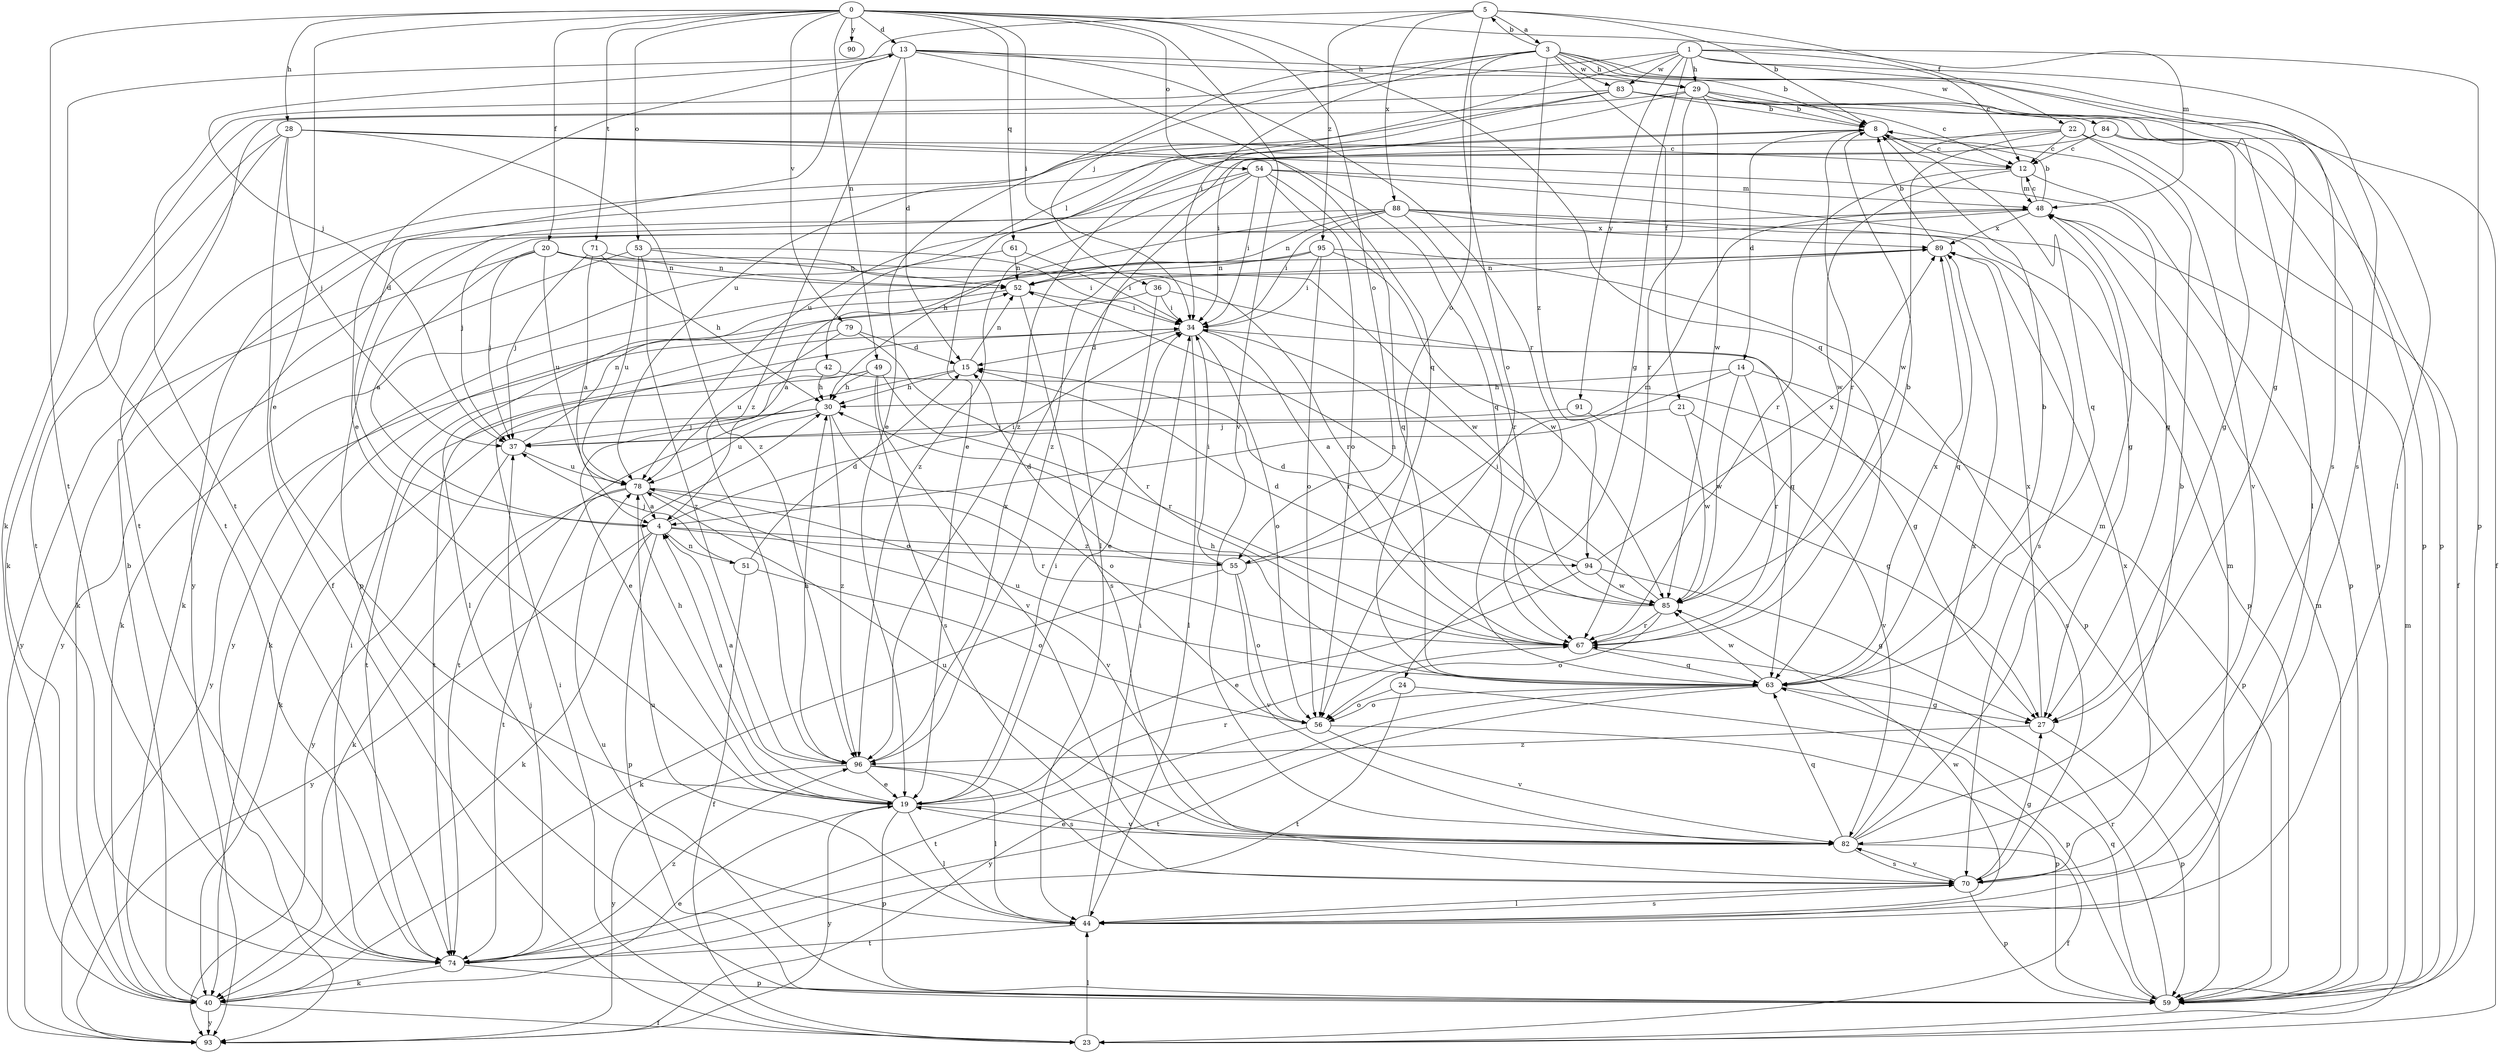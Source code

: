 strict digraph  {
0;
1;
3;
4;
5;
8;
12;
13;
14;
15;
19;
20;
21;
22;
23;
24;
27;
28;
29;
30;
34;
36;
37;
40;
42;
44;
48;
49;
51;
52;
53;
54;
55;
56;
59;
61;
63;
67;
70;
71;
74;
78;
79;
82;
83;
84;
85;
88;
89;
90;
91;
93;
94;
95;
96;
0 -> 13  [label=d];
0 -> 19  [label=e];
0 -> 20  [label=f];
0 -> 28  [label=h];
0 -> 34  [label=i];
0 -> 48  [label=m];
0 -> 49  [label=n];
0 -> 53  [label=o];
0 -> 54  [label=o];
0 -> 55  [label=o];
0 -> 61  [label=q];
0 -> 63  [label=q];
0 -> 71  [label=t];
0 -> 74  [label=t];
0 -> 79  [label=v];
0 -> 82  [label=v];
0 -> 90  [label=y];
1 -> 12  [label=c];
1 -> 24  [label=g];
1 -> 27  [label=g];
1 -> 29  [label=h];
1 -> 42  [label=l];
1 -> 59  [label=p];
1 -> 70  [label=s];
1 -> 74  [label=t];
1 -> 83  [label=w];
1 -> 91  [label=y];
3 -> 5  [label=b];
3 -> 19  [label=e];
3 -> 21  [label=f];
3 -> 29  [label=h];
3 -> 34  [label=i];
3 -> 36  [label=j];
3 -> 44  [label=l];
3 -> 55  [label=o];
3 -> 70  [label=s];
3 -> 83  [label=w];
3 -> 84  [label=w];
3 -> 94  [label=z];
4 -> 13  [label=d];
4 -> 34  [label=i];
4 -> 40  [label=k];
4 -> 51  [label=n];
4 -> 55  [label=o];
4 -> 59  [label=p];
4 -> 93  [label=y];
4 -> 94  [label=z];
5 -> 3  [label=a];
5 -> 8  [label=b];
5 -> 22  [label=f];
5 -> 37  [label=j];
5 -> 56  [label=o];
5 -> 88  [label=x];
5 -> 95  [label=z];
8 -> 12  [label=c];
8 -> 14  [label=d];
8 -> 63  [label=q];
8 -> 67  [label=r];
8 -> 93  [label=y];
12 -> 48  [label=m];
12 -> 59  [label=p];
12 -> 67  [label=r];
12 -> 85  [label=w];
13 -> 8  [label=b];
13 -> 15  [label=d];
13 -> 19  [label=e];
13 -> 29  [label=h];
13 -> 40  [label=k];
13 -> 63  [label=q];
13 -> 67  [label=r];
13 -> 96  [label=z];
14 -> 4  [label=a];
14 -> 30  [label=h];
14 -> 59  [label=p];
14 -> 67  [label=r];
14 -> 85  [label=w];
15 -> 30  [label=h];
15 -> 52  [label=n];
15 -> 74  [label=t];
19 -> 4  [label=a];
19 -> 30  [label=h];
19 -> 34  [label=i];
19 -> 44  [label=l];
19 -> 59  [label=p];
19 -> 67  [label=r];
19 -> 82  [label=v];
19 -> 93  [label=y];
20 -> 4  [label=a];
20 -> 37  [label=j];
20 -> 52  [label=n];
20 -> 67  [label=r];
20 -> 78  [label=u];
20 -> 85  [label=w];
20 -> 93  [label=y];
21 -> 37  [label=j];
21 -> 82  [label=v];
21 -> 85  [label=w];
22 -> 12  [label=c];
22 -> 23  [label=f];
22 -> 34  [label=i];
22 -> 78  [label=u];
22 -> 82  [label=v];
22 -> 85  [label=w];
23 -> 34  [label=i];
23 -> 44  [label=l];
23 -> 48  [label=m];
24 -> 56  [label=o];
24 -> 59  [label=p];
24 -> 74  [label=t];
27 -> 59  [label=p];
27 -> 89  [label=x];
27 -> 96  [label=z];
28 -> 12  [label=c];
28 -> 23  [label=f];
28 -> 27  [label=g];
28 -> 37  [label=j];
28 -> 40  [label=k];
28 -> 63  [label=q];
28 -> 74  [label=t];
28 -> 96  [label=z];
29 -> 8  [label=b];
29 -> 12  [label=c];
29 -> 23  [label=f];
29 -> 59  [label=p];
29 -> 67  [label=r];
29 -> 74  [label=t];
29 -> 85  [label=w];
29 -> 96  [label=z];
30 -> 37  [label=j];
30 -> 40  [label=k];
30 -> 56  [label=o];
30 -> 78  [label=u];
30 -> 96  [label=z];
34 -> 15  [label=d];
34 -> 27  [label=g];
34 -> 44  [label=l];
34 -> 56  [label=o];
34 -> 67  [label=r];
36 -> 19  [label=e];
36 -> 34  [label=i];
36 -> 40  [label=k];
36 -> 63  [label=q];
37 -> 52  [label=n];
37 -> 78  [label=u];
37 -> 93  [label=y];
40 -> 8  [label=b];
40 -> 19  [label=e];
40 -> 23  [label=f];
40 -> 93  [label=y];
42 -> 30  [label=h];
42 -> 70  [label=s];
42 -> 74  [label=t];
44 -> 34  [label=i];
44 -> 48  [label=m];
44 -> 70  [label=s];
44 -> 74  [label=t];
44 -> 78  [label=u];
44 -> 85  [label=w];
48 -> 8  [label=b];
48 -> 12  [label=c];
48 -> 37  [label=j];
48 -> 40  [label=k];
48 -> 89  [label=x];
49 -> 19  [label=e];
49 -> 30  [label=h];
49 -> 67  [label=r];
49 -> 70  [label=s];
49 -> 74  [label=t];
49 -> 82  [label=v];
51 -> 15  [label=d];
51 -> 23  [label=f];
51 -> 37  [label=j];
51 -> 56  [label=o];
52 -> 34  [label=i];
52 -> 44  [label=l];
52 -> 70  [label=s];
53 -> 34  [label=i];
53 -> 52  [label=n];
53 -> 78  [label=u];
53 -> 93  [label=y];
53 -> 96  [label=z];
54 -> 27  [label=g];
54 -> 34  [label=i];
54 -> 44  [label=l];
54 -> 48  [label=m];
54 -> 56  [label=o];
54 -> 59  [label=p];
54 -> 63  [label=q];
54 -> 96  [label=z];
55 -> 15  [label=d];
55 -> 34  [label=i];
55 -> 40  [label=k];
55 -> 48  [label=m];
55 -> 56  [label=o];
55 -> 82  [label=v];
56 -> 59  [label=p];
56 -> 74  [label=t];
56 -> 82  [label=v];
59 -> 48  [label=m];
59 -> 63  [label=q];
59 -> 67  [label=r];
59 -> 78  [label=u];
61 -> 34  [label=i];
61 -> 40  [label=k];
61 -> 52  [label=n];
63 -> 8  [label=b];
63 -> 27  [label=g];
63 -> 30  [label=h];
63 -> 56  [label=o];
63 -> 74  [label=t];
63 -> 78  [label=u];
63 -> 85  [label=w];
63 -> 89  [label=x];
63 -> 93  [label=y];
67 -> 8  [label=b];
67 -> 63  [label=q];
70 -> 27  [label=g];
70 -> 44  [label=l];
70 -> 59  [label=p];
70 -> 82  [label=v];
70 -> 89  [label=x];
71 -> 4  [label=a];
71 -> 30  [label=h];
71 -> 37  [label=j];
71 -> 52  [label=n];
74 -> 34  [label=i];
74 -> 37  [label=j];
74 -> 40  [label=k];
74 -> 59  [label=p];
74 -> 96  [label=z];
78 -> 4  [label=a];
78 -> 40  [label=k];
78 -> 67  [label=r];
78 -> 74  [label=t];
78 -> 82  [label=v];
79 -> 15  [label=d];
79 -> 67  [label=r];
79 -> 78  [label=u];
79 -> 93  [label=y];
82 -> 8  [label=b];
82 -> 19  [label=e];
82 -> 23  [label=f];
82 -> 48  [label=m];
82 -> 63  [label=q];
82 -> 70  [label=s];
82 -> 78  [label=u];
82 -> 89  [label=x];
83 -> 8  [label=b];
83 -> 19  [label=e];
83 -> 44  [label=l];
83 -> 59  [label=p];
83 -> 74  [label=t];
83 -> 78  [label=u];
84 -> 12  [label=c];
84 -> 27  [label=g];
84 -> 59  [label=p];
84 -> 96  [label=z];
85 -> 15  [label=d];
85 -> 34  [label=i];
85 -> 52  [label=n];
85 -> 56  [label=o];
85 -> 67  [label=r];
88 -> 30  [label=h];
88 -> 34  [label=i];
88 -> 40  [label=k];
88 -> 52  [label=n];
88 -> 59  [label=p];
88 -> 67  [label=r];
88 -> 70  [label=s];
88 -> 89  [label=x];
89 -> 8  [label=b];
89 -> 52  [label=n];
89 -> 63  [label=q];
89 -> 93  [label=y];
91 -> 27  [label=g];
91 -> 37  [label=j];
94 -> 15  [label=d];
94 -> 19  [label=e];
94 -> 27  [label=g];
94 -> 85  [label=w];
94 -> 89  [label=x];
95 -> 4  [label=a];
95 -> 34  [label=i];
95 -> 52  [label=n];
95 -> 56  [label=o];
95 -> 59  [label=p];
95 -> 85  [label=w];
96 -> 4  [label=a];
96 -> 19  [label=e];
96 -> 30  [label=h];
96 -> 44  [label=l];
96 -> 70  [label=s];
96 -> 89  [label=x];
96 -> 93  [label=y];
}
